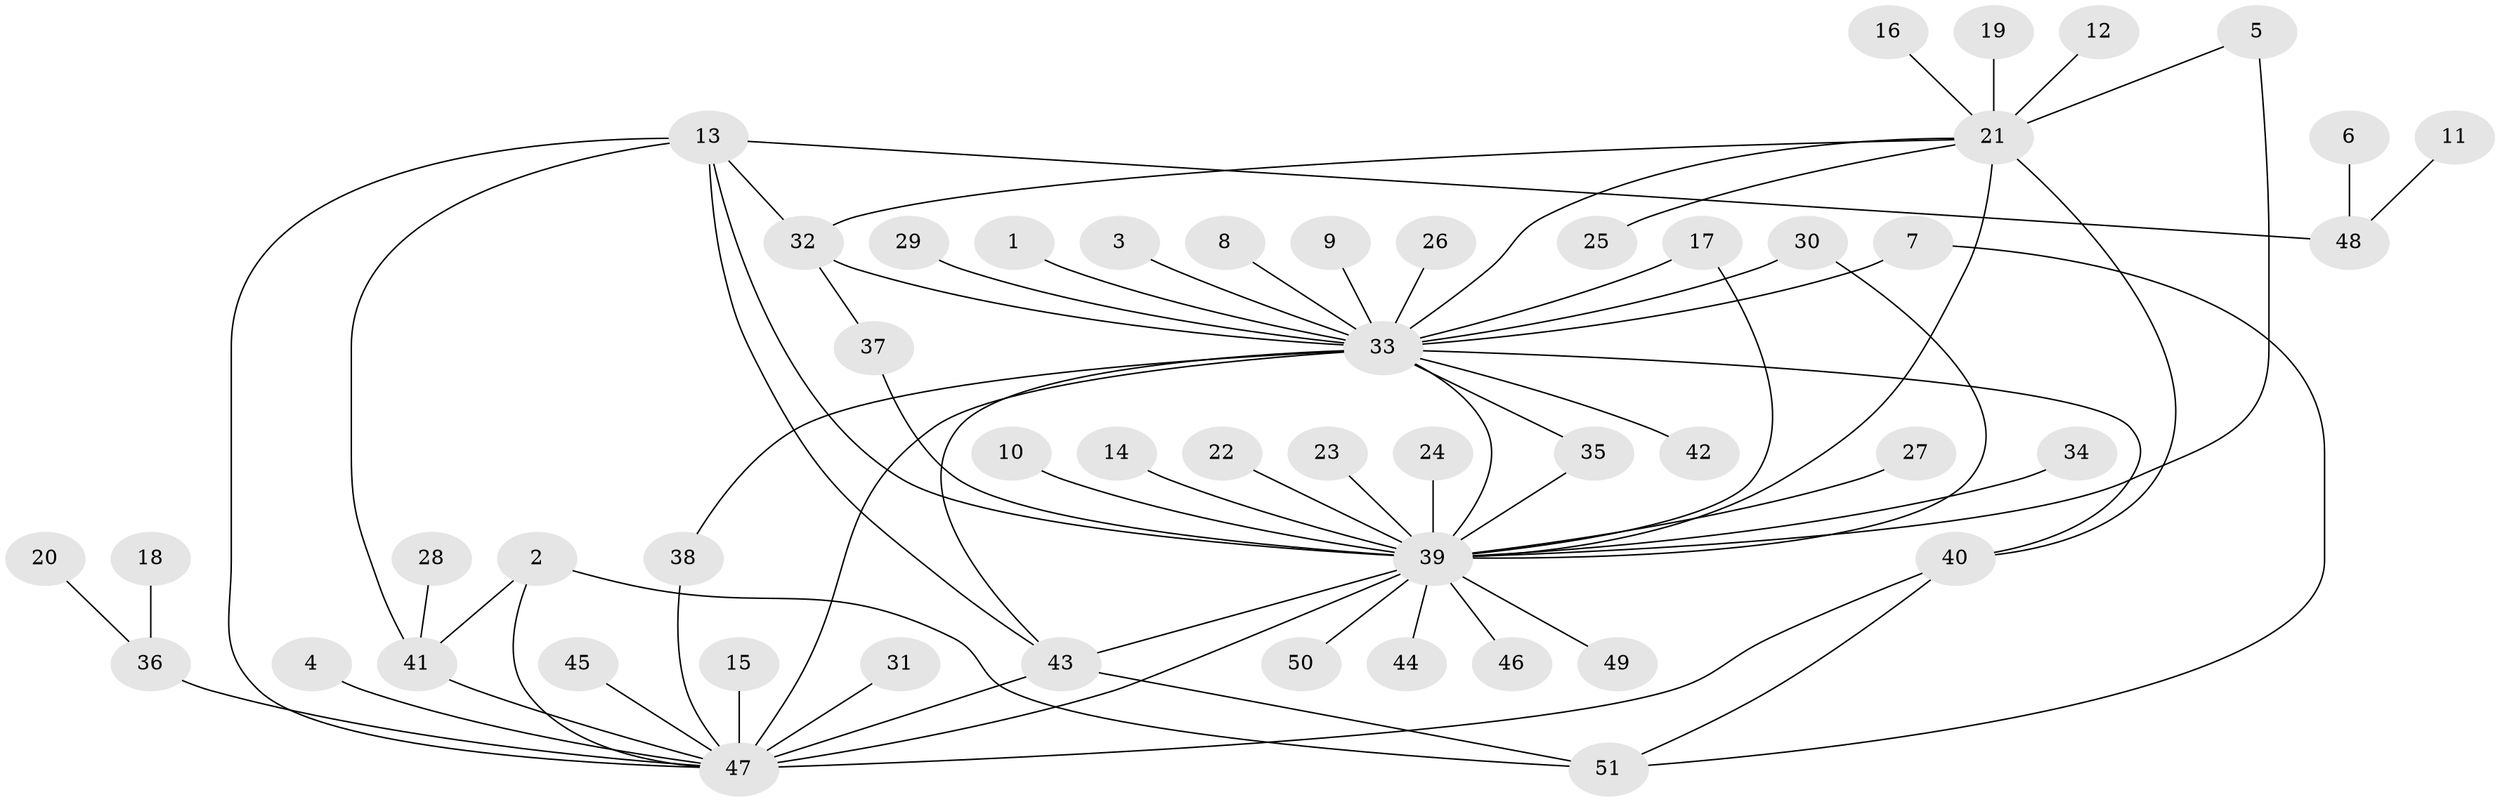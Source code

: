 // original degree distribution, {5: 0.019801980198019802, 15: 0.009900990099009901, 8: 0.009900990099009901, 22: 0.009900990099009901, 23: 0.009900990099009901, 1: 0.5247524752475248, 3: 0.10891089108910891, 2: 0.2376237623762376, 10: 0.009900990099009901, 6: 0.039603960396039604, 7: 0.019801980198019802}
// Generated by graph-tools (version 1.1) at 2025/49/03/09/25 03:49:56]
// undirected, 51 vertices, 71 edges
graph export_dot {
graph [start="1"]
  node [color=gray90,style=filled];
  1;
  2;
  3;
  4;
  5;
  6;
  7;
  8;
  9;
  10;
  11;
  12;
  13;
  14;
  15;
  16;
  17;
  18;
  19;
  20;
  21;
  22;
  23;
  24;
  25;
  26;
  27;
  28;
  29;
  30;
  31;
  32;
  33;
  34;
  35;
  36;
  37;
  38;
  39;
  40;
  41;
  42;
  43;
  44;
  45;
  46;
  47;
  48;
  49;
  50;
  51;
  1 -- 33 [weight=1.0];
  2 -- 41 [weight=1.0];
  2 -- 47 [weight=1.0];
  2 -- 51 [weight=1.0];
  3 -- 33 [weight=1.0];
  4 -- 47 [weight=1.0];
  5 -- 21 [weight=1.0];
  5 -- 39 [weight=1.0];
  6 -- 48 [weight=1.0];
  7 -- 33 [weight=1.0];
  7 -- 51 [weight=1.0];
  8 -- 33 [weight=1.0];
  9 -- 33 [weight=1.0];
  10 -- 39 [weight=1.0];
  11 -- 48 [weight=1.0];
  12 -- 21 [weight=1.0];
  13 -- 32 [weight=1.0];
  13 -- 39 [weight=1.0];
  13 -- 41 [weight=1.0];
  13 -- 43 [weight=1.0];
  13 -- 47 [weight=1.0];
  13 -- 48 [weight=1.0];
  14 -- 39 [weight=1.0];
  15 -- 47 [weight=1.0];
  16 -- 21 [weight=1.0];
  17 -- 33 [weight=2.0];
  17 -- 39 [weight=1.0];
  18 -- 36 [weight=1.0];
  19 -- 21 [weight=1.0];
  20 -- 36 [weight=1.0];
  21 -- 25 [weight=1.0];
  21 -- 32 [weight=1.0];
  21 -- 33 [weight=1.0];
  21 -- 39 [weight=2.0];
  21 -- 40 [weight=1.0];
  22 -- 39 [weight=1.0];
  23 -- 39 [weight=1.0];
  24 -- 39 [weight=1.0];
  26 -- 33 [weight=1.0];
  27 -- 39 [weight=1.0];
  28 -- 41 [weight=1.0];
  29 -- 33 [weight=1.0];
  30 -- 33 [weight=1.0];
  30 -- 39 [weight=1.0];
  31 -- 47 [weight=1.0];
  32 -- 33 [weight=1.0];
  32 -- 37 [weight=1.0];
  33 -- 35 [weight=1.0];
  33 -- 38 [weight=1.0];
  33 -- 39 [weight=1.0];
  33 -- 40 [weight=1.0];
  33 -- 42 [weight=1.0];
  33 -- 43 [weight=1.0];
  33 -- 47 [weight=2.0];
  34 -- 39 [weight=1.0];
  35 -- 39 [weight=1.0];
  36 -- 47 [weight=1.0];
  37 -- 39 [weight=1.0];
  38 -- 47 [weight=1.0];
  39 -- 43 [weight=1.0];
  39 -- 44 [weight=1.0];
  39 -- 46 [weight=1.0];
  39 -- 47 [weight=2.0];
  39 -- 49 [weight=1.0];
  39 -- 50 [weight=1.0];
  40 -- 47 [weight=1.0];
  40 -- 51 [weight=1.0];
  41 -- 47 [weight=1.0];
  43 -- 47 [weight=1.0];
  43 -- 51 [weight=1.0];
  45 -- 47 [weight=1.0];
}
